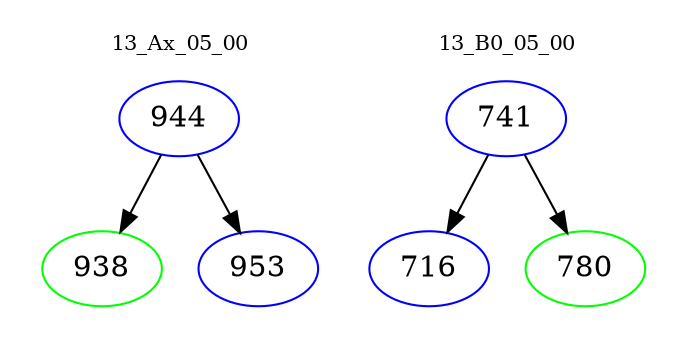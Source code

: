 digraph{
subgraph cluster_0 {
color = white
label = "13_Ax_05_00";
fontsize=10;
T0_944 [label="944", color="blue"]
T0_944 -> T0_938 [color="black"]
T0_938 [label="938", color="green"]
T0_944 -> T0_953 [color="black"]
T0_953 [label="953", color="blue"]
}
subgraph cluster_1 {
color = white
label = "13_B0_05_00";
fontsize=10;
T1_741 [label="741", color="blue"]
T1_741 -> T1_716 [color="black"]
T1_716 [label="716", color="blue"]
T1_741 -> T1_780 [color="black"]
T1_780 [label="780", color="green"]
}
}

